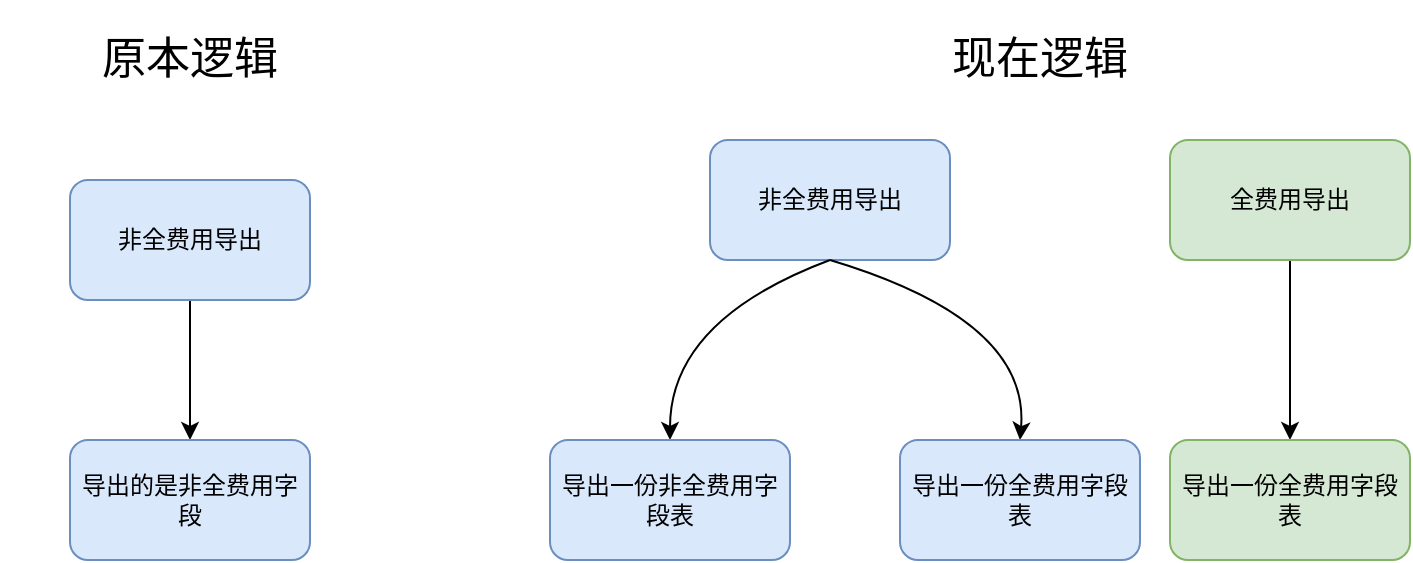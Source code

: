 <mxfile version="21.6.2" type="github">
  <diagram name="第 1 页" id="BSLI7msE86lOjFcViZWX">
    <mxGraphModel dx="1154" dy="796" grid="1" gridSize="10" guides="1" tooltips="1" connect="1" arrows="1" fold="1" page="1" pageScale="1" pageWidth="827" pageHeight="1169" math="0" shadow="0">
      <root>
        <mxCell id="0" />
        <mxCell id="1" parent="0" />
        <mxCell id="oCa1rPsK-ykAmF_xvyj_-1" value="&lt;font style=&quot;font-size: 22px;&quot;&gt;原本逻辑&lt;/font&gt;" style="text;html=1;strokeColor=none;fillColor=none;align=center;verticalAlign=middle;whiteSpace=wrap;rounded=0;" parent="1" vertex="1">
          <mxGeometry x="65" y="30" width="190" height="60" as="geometry" />
        </mxCell>
        <mxCell id="oCa1rPsK-ykAmF_xvyj_-6" value="非全费用导出" style="rounded=1;whiteSpace=wrap;html=1;fillColor=#dae8fc;strokeColor=#6c8ebf;" parent="1" vertex="1">
          <mxGeometry x="420" y="100" width="120" height="60" as="geometry" />
        </mxCell>
        <mxCell id="oCa1rPsK-ykAmF_xvyj_-7" value="&lt;font style=&quot;font-size: 22px;&quot;&gt;现在逻辑&lt;/font&gt;" style="text;html=1;strokeColor=none;fillColor=none;align=center;verticalAlign=middle;whiteSpace=wrap;rounded=0;" parent="1" vertex="1">
          <mxGeometry x="490" y="30" width="190" height="60" as="geometry" />
        </mxCell>
        <mxCell id="oCa1rPsK-ykAmF_xvyj_-8" value="" style="endArrow=classic;html=1;exitX=0.5;exitY=1;exitDx=0;exitDy=0;entryX=0.5;entryY=0;entryDx=0;entryDy=0;curved=1;" parent="1" source="oCa1rPsK-ykAmF_xvyj_-6" target="oCa1rPsK-ykAmF_xvyj_-9" edge="1">
          <mxGeometry width="50" height="50" relative="1" as="geometry">
            <mxPoint x="430" y="310" as="sourcePoint" />
            <mxPoint x="440" y="260" as="targetPoint" />
            <Array as="points">
              <mxPoint x="400" y="190" />
            </Array>
          </mxGeometry>
        </mxCell>
        <mxCell id="oCa1rPsK-ykAmF_xvyj_-9" value="导出一份非全费用字段表" style="rounded=1;whiteSpace=wrap;html=1;fillColor=#dae8fc;strokeColor=#6c8ebf;" parent="1" vertex="1">
          <mxGeometry x="340" y="250" width="120" height="60" as="geometry" />
        </mxCell>
        <mxCell id="oCa1rPsK-ykAmF_xvyj_-10" value="" style="endArrow=classic;html=1;exitX=0.5;exitY=1;exitDx=0;exitDy=0;strokeColor=default;entryX=0.5;entryY=0;entryDx=0;entryDy=0;curved=1;" parent="1" source="oCa1rPsK-ykAmF_xvyj_-6" target="oCa1rPsK-ykAmF_xvyj_-11" edge="1">
          <mxGeometry width="50" height="50" relative="1" as="geometry">
            <mxPoint x="670" y="300" as="sourcePoint" />
            <mxPoint x="560" y="260" as="targetPoint" />
            <Array as="points">
              <mxPoint x="580" y="190" />
            </Array>
          </mxGeometry>
        </mxCell>
        <mxCell id="oCa1rPsK-ykAmF_xvyj_-11" value="导出一份全费用字段表" style="rounded=1;whiteSpace=wrap;html=1;fillColor=#dae8fc;strokeColor=#6c8ebf;" parent="1" vertex="1">
          <mxGeometry x="515" y="250" width="120" height="60" as="geometry" />
        </mxCell>
        <mxCell id="oCa1rPsK-ykAmF_xvyj_-14" style="edgeStyle=orthogonalEdgeStyle;rounded=0;orthogonalLoop=1;jettySize=auto;html=1;entryX=0.5;entryY=0;entryDx=0;entryDy=0;entryPerimeter=0;" parent="1" source="oCa1rPsK-ykAmF_xvyj_-13" target="oCa1rPsK-ykAmF_xvyj_-15" edge="1">
          <mxGeometry relative="1" as="geometry">
            <mxPoint x="160" y="260" as="targetPoint" />
          </mxGeometry>
        </mxCell>
        <mxCell id="oCa1rPsK-ykAmF_xvyj_-13" value="非全费用导出" style="rounded=1;whiteSpace=wrap;html=1;fillColor=#dae8fc;strokeColor=#6c8ebf;" parent="1" vertex="1">
          <mxGeometry x="100" y="120" width="120" height="60" as="geometry" />
        </mxCell>
        <mxCell id="oCa1rPsK-ykAmF_xvyj_-15" value="导出的是非全费用字段" style="rounded=1;whiteSpace=wrap;html=1;fillColor=#dae8fc;strokeColor=#6c8ebf;" parent="1" vertex="1">
          <mxGeometry x="100" y="250" width="120" height="60" as="geometry" />
        </mxCell>
        <mxCell id="oCa1rPsK-ykAmF_xvyj_-20" style="edgeStyle=orthogonalEdgeStyle;rounded=0;orthogonalLoop=1;jettySize=auto;html=1;entryX=0.5;entryY=0;entryDx=0;entryDy=0;" parent="1" source="oCa1rPsK-ykAmF_xvyj_-16" target="oCa1rPsK-ykAmF_xvyj_-19" edge="1">
          <mxGeometry relative="1" as="geometry" />
        </mxCell>
        <mxCell id="oCa1rPsK-ykAmF_xvyj_-16" value="全费用导出" style="rounded=1;whiteSpace=wrap;html=1;fillColor=#d5e8d4;strokeColor=#82b366;" parent="1" vertex="1">
          <mxGeometry x="650" y="100" width="120" height="60" as="geometry" />
        </mxCell>
        <mxCell id="oCa1rPsK-ykAmF_xvyj_-19" value="导出一份全费用字段表" style="rounded=1;whiteSpace=wrap;html=1;fillColor=#d5e8d4;strokeColor=#82b366;" parent="1" vertex="1">
          <mxGeometry x="650" y="250" width="120" height="60" as="geometry" />
        </mxCell>
      </root>
    </mxGraphModel>
  </diagram>
</mxfile>
